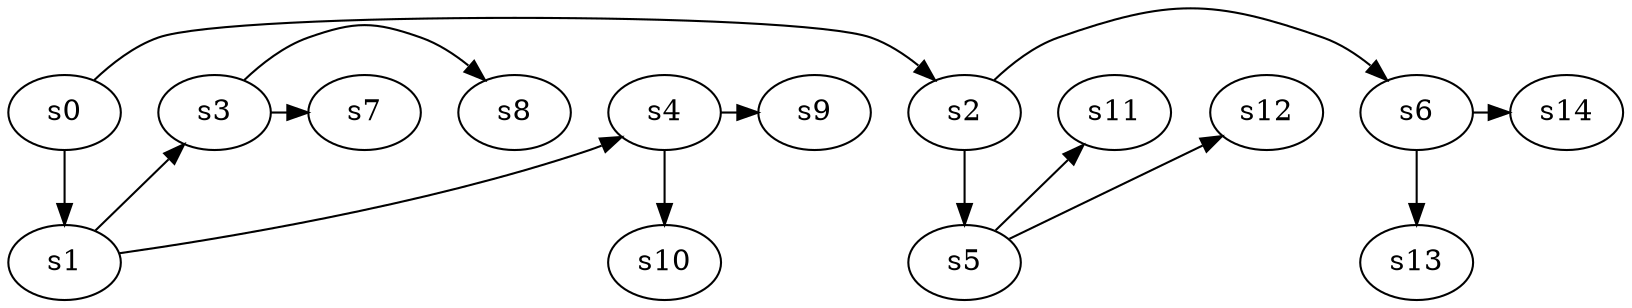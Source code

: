 digraph game_0269_branch_4_2 {
    s0 [name="s0", player=1];
    s1 [name="s1", player=0, target=1];
    s2 [name="s2", player=1];
    s3 [name="s3", player=0];
    s4 [name="s4", player=0];
    s5 [name="s5", player=0];
    s6 [name="s6", player=0];
    s7 [name="s7", player=0, target=1];
    s8 [name="s8", player=1];
    s9 [name="s9", player=0];
    s10 [name="s10", player=0];
    s11 [name="s11", player=0];
    s12 [name="s12", player=1];
    s13 [name="s13", player=1];
    s14 [name="s14", player=0];

    s0 -> s1;
    s0 -> s2 [constraint="time % 5 == 2"];
    s1 -> s3 [constraint="time % 2 == 0"];
    s1 -> s4 [constraint="time % 2 == 0 || time % 3 == 1"];
    s2 -> s5;
    s2 -> s6 [constraint="!(time % 4 == 0)"];
    s3 -> s7 [constraint="!(time % 5 == 0)"];
    s3 -> s8 [constraint="time % 4 == 2"];
    s4 -> s9 [constraint="time % 3 == 0 || time % 4 == 1"];
    s4 -> s10;
    s5 -> s11 [constraint="time % 4 == 2"];
    s5 -> s12 [constraint="time % 2 == 1"];
    s6 -> s13;
    s6 -> s14 [constraint="time == 0 || time == 3 || time == 11 || time == 14"];
}
